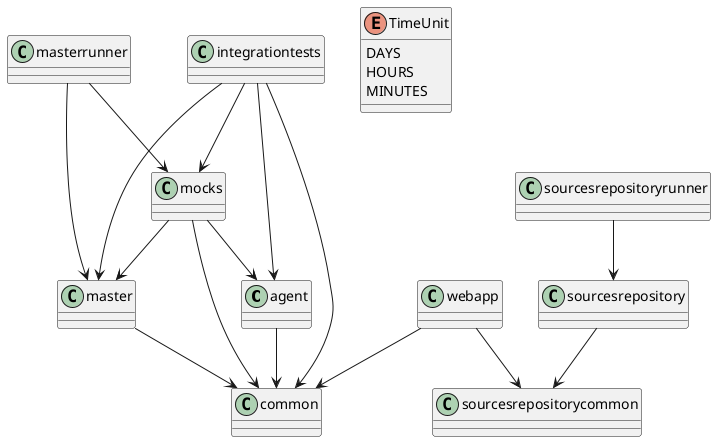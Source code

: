 @startuml

agent --> common
integrationtests --> common
integrationtests --> master
integrationtests --> agent
integrationtests --> mocks
master --> common
masterrunner --> mocks
masterrunner --> master
mocks --> common
mocks --> master
mocks --> agent
sourcesrepository --> sourcesrepositorycommon
sourcesrepositoryrunner --> sourcesrepository
webapp --> common
webapp --> sourcesrepositorycommon



enum TimeUnit {
DAYS
HOURS
MINUTES
}

@enduml
